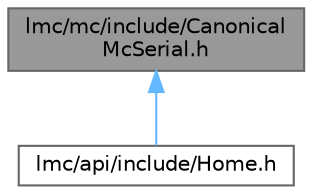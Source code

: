 digraph "lmc/mc/include/CanonicalMcSerial.h"
{
 // LATEX_PDF_SIZE
  bgcolor="transparent";
  edge [fontname=Helvetica,fontsize=10,labelfontname=Helvetica,labelfontsize=10];
  node [fontname=Helvetica,fontsize=10,shape=box,height=0.2,width=0.4];
  Node1 [id="Node000001",label="lmc/mc/include/Canonical\lMcSerial.h",height=0.2,width=0.4,color="gray40", fillcolor="grey60", style="filled", fontcolor="black",tooltip="File for Canonical Monte Carlo Serial class declaration."];
  Node1 -> Node2 [id="edge2_Node000001_Node000002",dir="back",color="steelblue1",style="solid",tooltip=" "];
  Node2 [id="Node000002",label="lmc/api/include/Home.h",height=0.2,width=0.4,color="grey40", fillcolor="white", style="filled",URL="$Home_8h.html",tooltip="File for the Home class implementation."];
}
